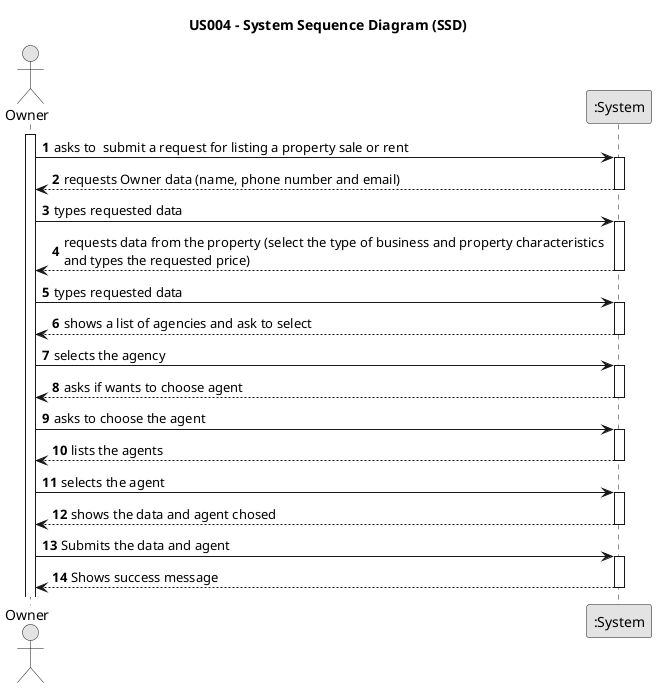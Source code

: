 @startuml
skinparam monochrome true
skinparam packageStyle rectangle
skinparam shadowing false

title US004 - System Sequence Diagram (SSD)

autonumber

actor "Owner" as Owner
participant ":System" as System

activate Owner




    Owner -> System : asks to  submit a request for listing a property sale or rent
    activate System

    System --> Owner : requests Owner data (name, phone number and email)
    deactivate System

    Owner -> System : types requested data
    activate System

        System --> Owner : requests data from the property (select the type of business and property characteristics \nand types the requested price)
    deactivate System

    Owner -> System : types requested data
    activate System

    System --> Owner : shows a list of agencies and ask to select
        deactivate System

        Owner -> System : selects the agency
        activate System

        System --> Owner : asks if wants to choose agent
    deactivate System

    Owner -> System : asks to choose the agent
    activate System

        System --> Owner : lists the agents
    deactivate System

    Owner -> System : selects the agent
    activate System

        System --> Owner : shows the data and agent chosed
    deactivate System

    Owner -> System : Submits the data and agent
    activate System

        System --> Owner : Shows success message
    deactivate System
@enduml